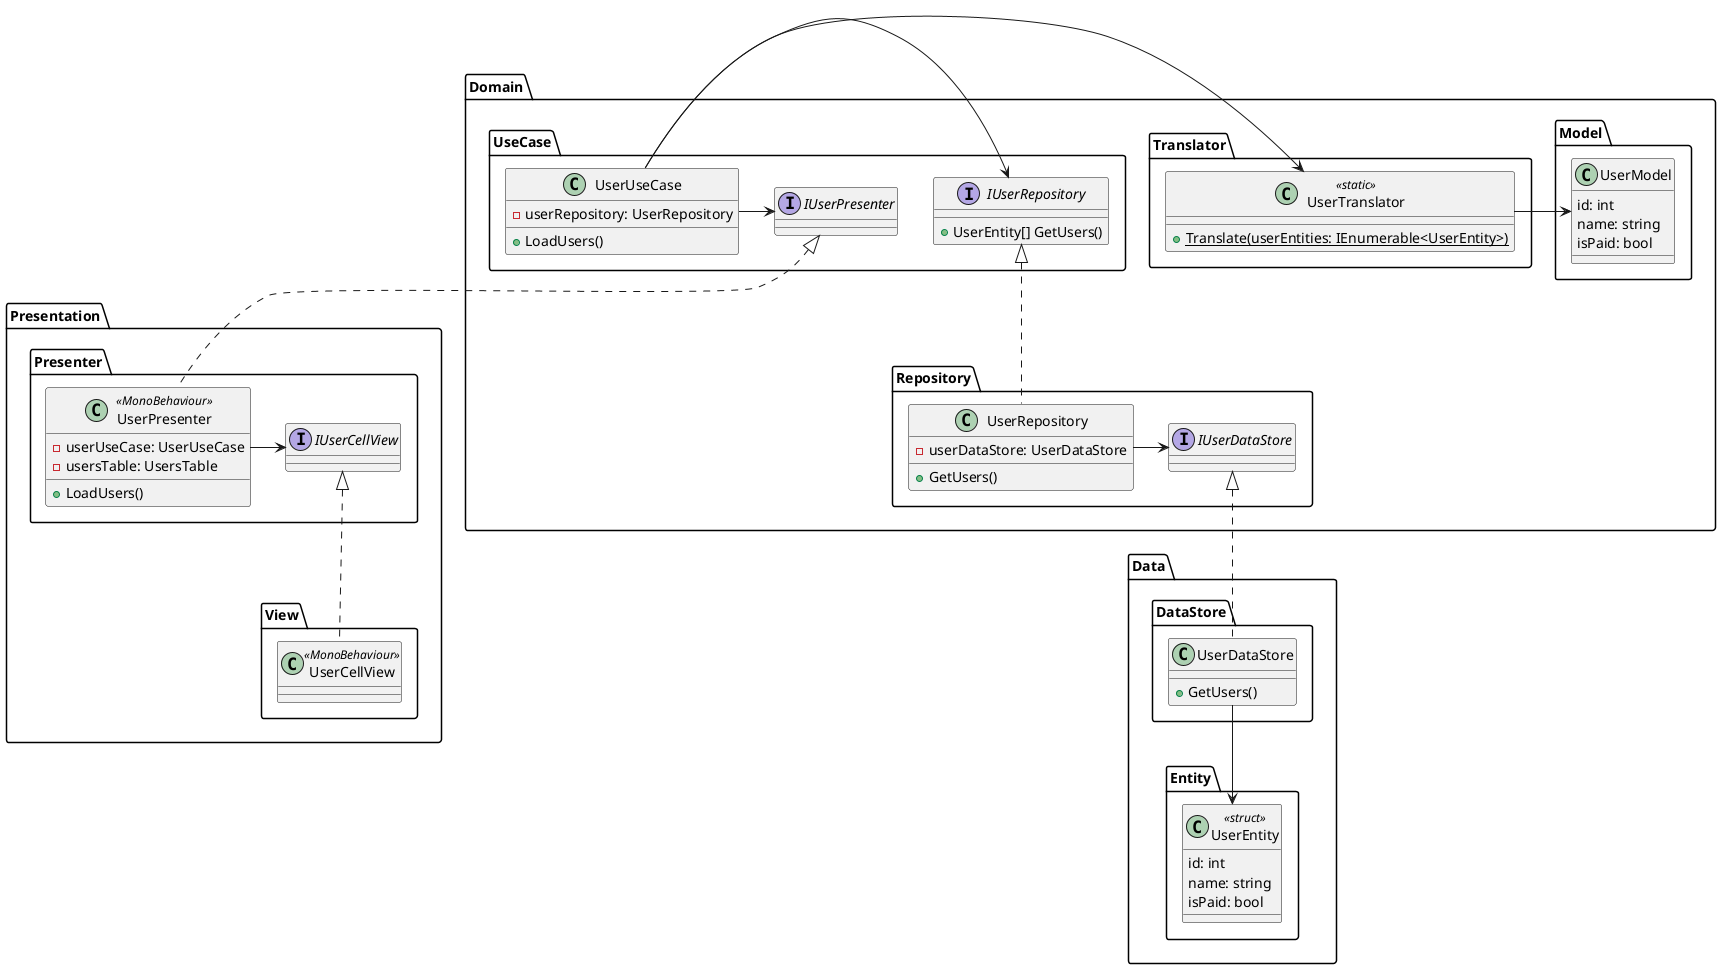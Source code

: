 ﻿'ユーザーデータがたまってるデータベースにリクエストしてレスポンスが帰ってきてワールドに変化があるところまで
'clean architectureベースで

@startuml
package Presentation
{
    package View
    {   
        class UserCellView << MonoBehaviour >>
        {
            
        }
    }
    
    package Presenter
    {
        interface IUserCellView
        {
        
        }

        class UserPresenter << MonoBehaviour >>
        {
            - userUseCase: UserUseCase
            - usersTable: UsersTable
            
            + LoadUsers()
        }
        
        UserPresenter -> IUserCellView
        IUserCellView <|.. UserCellView
    }
}

package Domain
{
    package Model
    {
        class UserModel
        {
            id: int
            name: string
            isPaid: bool
        }
    }
    
    package Translator
    {
        class UserTranslator <<static>>
        {
            + {static} Translate(userEntities: IEnumerable<UserEntity>)
        }
        
        UserTranslator -> UserModel
    }
    
    package UseCase
    {
        interface IUserPresenter
        {
            
        }
        
        interface IUserRepository
        {
            + UserEntity[] GetUsers()
        }
    
        class UserUseCase
        {
            - userRepository: UserRepository
            + LoadUsers()
        }
        
        UserUseCase -> IUserPresenter
        UserUseCase -> IUserRepository
        UserUseCase -> UserTranslator
        IUserPresenter <|.. UserPresenter
        
        
    }
    
    package Repository
    {
        interface IUserDataStore
        {
        }
    
        class UserRepository
        {
            - userDataStore: UserDataStore
            + GetUsers()
        }
        
        IUserRepository <|.. UserRepository
        UserRepository -> IUserDataStore
    }
}

package Data
{
    package DataStore
    {
        class UserDataStore
        {
            + GetUsers()
        }
        
        IUserDataStore <|.. UserDataStore
    }
    
    package Entity
    {
        class UserEntity << struct >>
        {
            id: int
            name: string
            isPaid: bool
        }
    }
    
    UserDataStore -down-> UserEntity
}

@enduml
